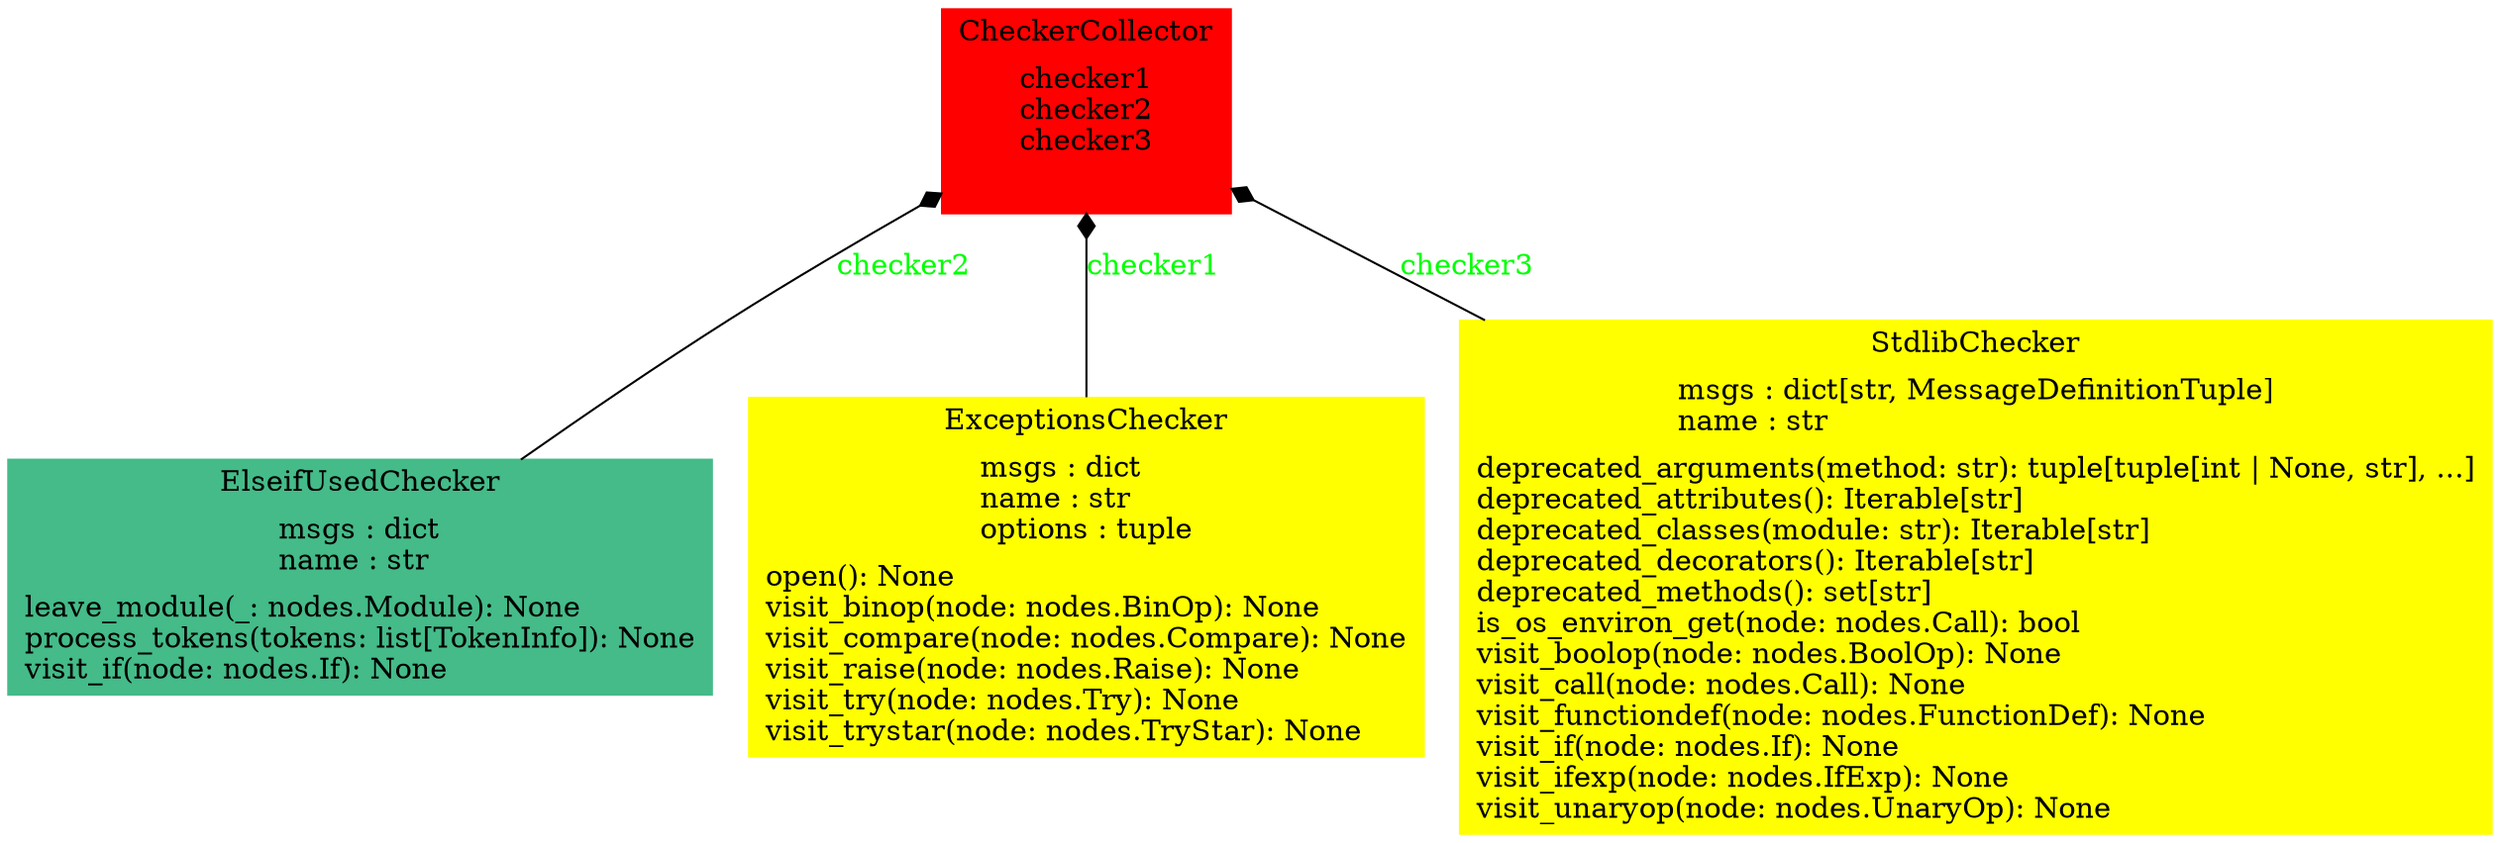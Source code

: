 digraph "classes" {
rankdir=BT
charset="utf-8"
"custom_colors.CheckerCollector" [color="red", fontcolor="black", label=<{CheckerCollector|checker1<br ALIGN="LEFT"/>checker2<br ALIGN="LEFT"/>checker3<br ALIGN="LEFT"/>|}>, shape="record", style="filled"];
"pylint.extensions.check_elif.ElseifUsedChecker" [color="#44BB88", fontcolor="black", label=<{ElseifUsedChecker|msgs : dict<br ALIGN="LEFT"/>name : str<br ALIGN="LEFT"/>|leave_module(_: nodes.Module): None<br ALIGN="LEFT"/>process_tokens(tokens: list[TokenInfo]): None<br ALIGN="LEFT"/>visit_if(node: nodes.If): None<br ALIGN="LEFT"/>}>, shape="record", style="filled"];
"pylint.checkers.exceptions.ExceptionsChecker" [color="yellow", fontcolor="black", label=<{ExceptionsChecker|msgs : dict<br ALIGN="LEFT"/>name : str<br ALIGN="LEFT"/>options : tuple<br ALIGN="LEFT"/>|open(): None<br ALIGN="LEFT"/>visit_binop(node: nodes.BinOp): None<br ALIGN="LEFT"/>visit_compare(node: nodes.Compare): None<br ALIGN="LEFT"/>visit_raise(node: nodes.Raise): None<br ALIGN="LEFT"/>visit_try(node: nodes.Try): None<br ALIGN="LEFT"/>visit_trystar(node: nodes.TryStar): None<br ALIGN="LEFT"/>}>, shape="record", style="filled"];
"pylint.checkers.stdlib.StdlibChecker" [color="yellow", fontcolor="black", label=<{StdlibChecker|msgs : dict[str, MessageDefinitionTuple]<br ALIGN="LEFT"/>name : str<br ALIGN="LEFT"/>|deprecated_arguments(method: str): tuple[tuple[int \| None, str], ...]<br ALIGN="LEFT"/>deprecated_attributes(): Iterable[str]<br ALIGN="LEFT"/>deprecated_classes(module: str): Iterable[str]<br ALIGN="LEFT"/>deprecated_decorators(): Iterable[str]<br ALIGN="LEFT"/>deprecated_methods(): set[str]<br ALIGN="LEFT"/>is_os_environ_get(node: nodes.Call): bool<br ALIGN="LEFT"/>visit_boolop(node: nodes.BoolOp): None<br ALIGN="LEFT"/>visit_call(node: nodes.Call): None<br ALIGN="LEFT"/>visit_functiondef(node: nodes.FunctionDef): None<br ALIGN="LEFT"/>visit_if(node: nodes.If): None<br ALIGN="LEFT"/>visit_ifexp(node: nodes.IfExp): None<br ALIGN="LEFT"/>visit_unaryop(node: nodes.UnaryOp): None<br ALIGN="LEFT"/>}>, shape="record", style="filled"];
"pylint.checkers.exceptions.ExceptionsChecker" -> "custom_colors.CheckerCollector" [arrowhead="diamond", arrowtail="none", fontcolor="green", label="checker1", style="solid"];
"pylint.checkers.stdlib.StdlibChecker" -> "custom_colors.CheckerCollector" [arrowhead="diamond", arrowtail="none", fontcolor="green", label="checker3", style="solid"];
"pylint.extensions.check_elif.ElseifUsedChecker" -> "custom_colors.CheckerCollector" [arrowhead="diamond", arrowtail="none", fontcolor="green", label="checker2", style="solid"];
}

